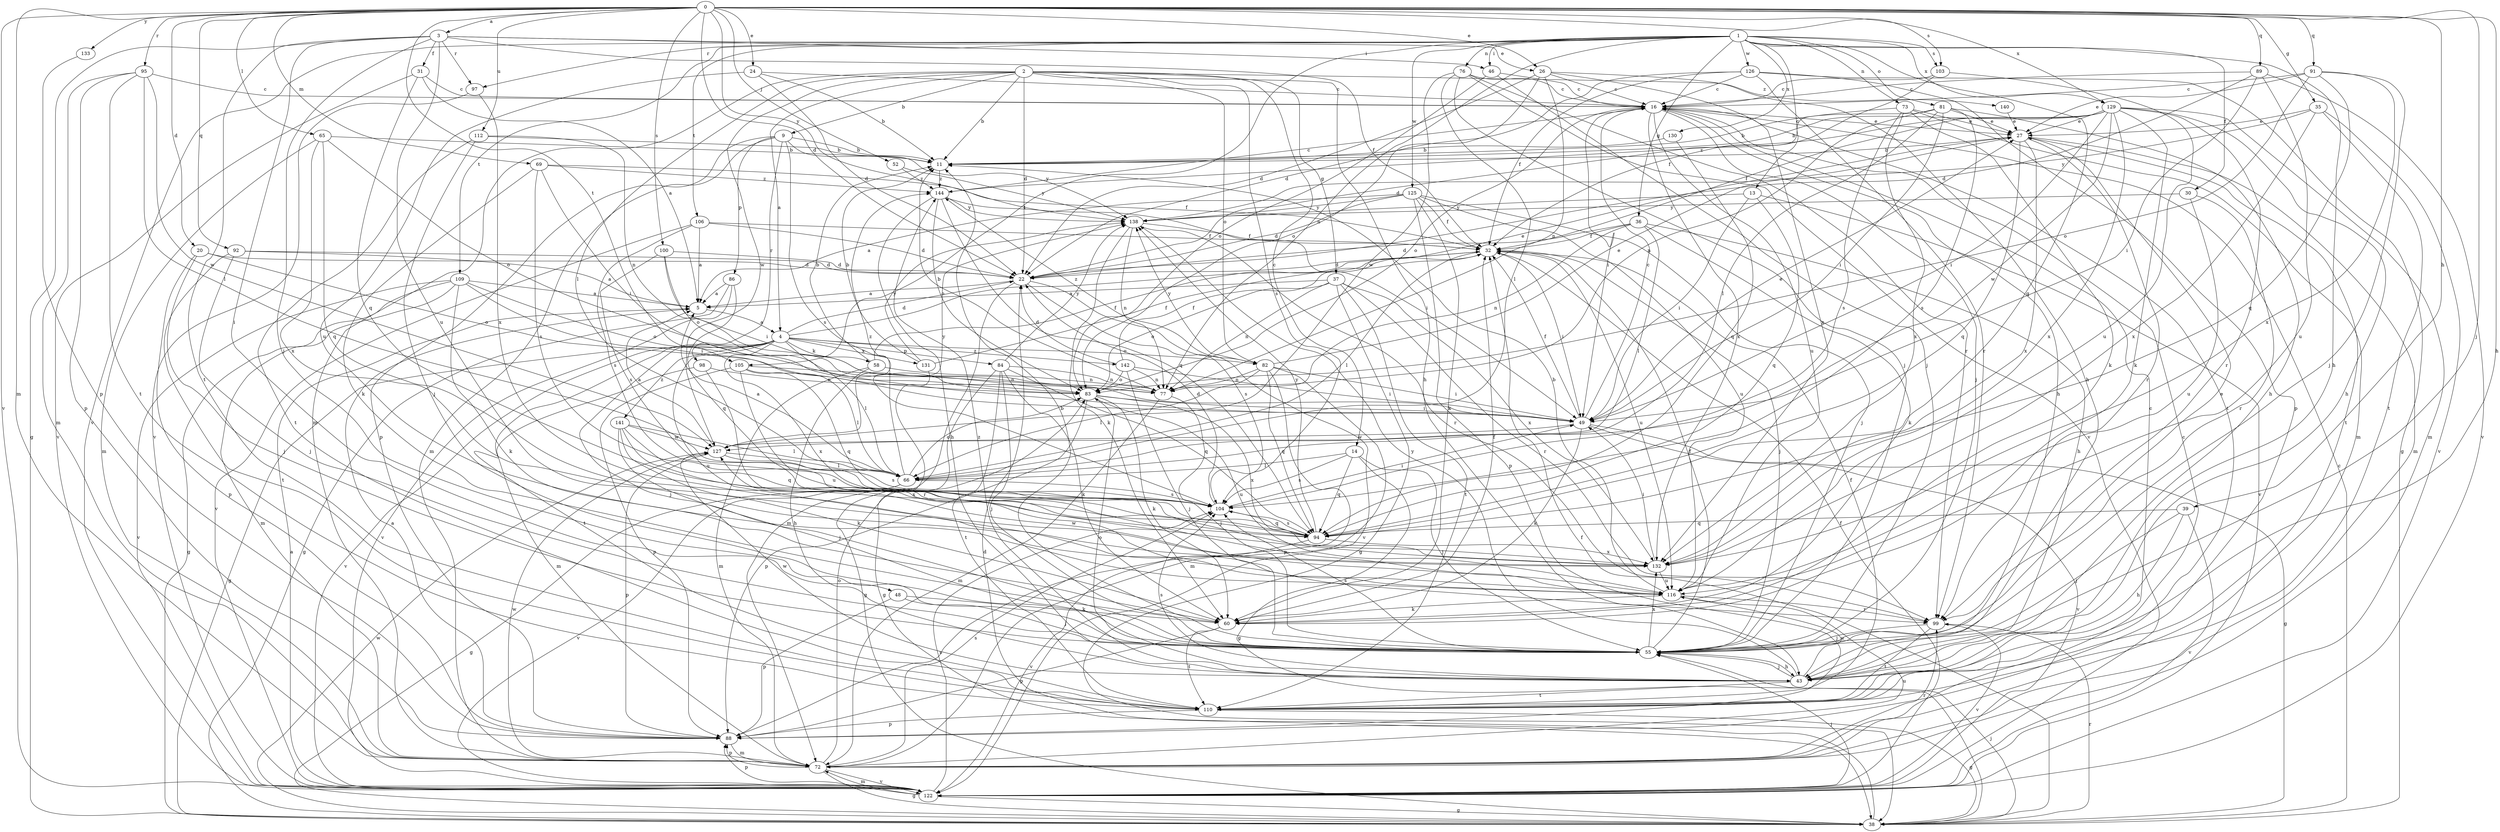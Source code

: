 strict digraph  {
0;
1;
2;
3;
4;
5;
9;
11;
13;
14;
16;
20;
22;
24;
26;
27;
30;
31;
32;
35;
36;
37;
38;
39;
43;
46;
48;
49;
52;
55;
58;
60;
65;
66;
69;
72;
73;
76;
77;
81;
82;
83;
84;
86;
88;
89;
91;
92;
94;
95;
97;
98;
99;
100;
103;
104;
105;
106;
109;
110;
112;
116;
122;
125;
126;
127;
129;
130;
131;
132;
133;
138;
140;
141;
142;
144;
0 -> 3  [label=a];
0 -> 20  [label=d];
0 -> 22  [label=d];
0 -> 24  [label=e];
0 -> 26  [label=e];
0 -> 35  [label=g];
0 -> 39  [label=h];
0 -> 43  [label=h];
0 -> 52  [label=j];
0 -> 55  [label=j];
0 -> 65  [label=l];
0 -> 69  [label=m];
0 -> 72  [label=m];
0 -> 89  [label=q];
0 -> 91  [label=q];
0 -> 92  [label=q];
0 -> 95  [label=r];
0 -> 100  [label=s];
0 -> 103  [label=s];
0 -> 105  [label=t];
0 -> 112  [label=u];
0 -> 122  [label=v];
0 -> 129  [label=x];
0 -> 133  [label=y];
0 -> 138  [label=y];
1 -> 13  [label=c];
1 -> 30  [label=f];
1 -> 36  [label=g];
1 -> 43  [label=h];
1 -> 46  [label=i];
1 -> 73  [label=n];
1 -> 76  [label=n];
1 -> 77  [label=n];
1 -> 81  [label=o];
1 -> 94  [label=q];
1 -> 97  [label=r];
1 -> 103  [label=s];
1 -> 105  [label=t];
1 -> 106  [label=t];
1 -> 109  [label=t];
1 -> 122  [label=v];
1 -> 125  [label=w];
1 -> 126  [label=w];
1 -> 129  [label=x];
1 -> 130  [label=x];
2 -> 4  [label=a];
2 -> 9  [label=b];
2 -> 11  [label=b];
2 -> 14  [label=c];
2 -> 22  [label=d];
2 -> 37  [label=g];
2 -> 43  [label=h];
2 -> 66  [label=l];
2 -> 72  [label=m];
2 -> 82  [label=o];
2 -> 104  [label=s];
2 -> 127  [label=w];
2 -> 140  [label=z];
3 -> 26  [label=e];
3 -> 31  [label=f];
3 -> 32  [label=f];
3 -> 38  [label=g];
3 -> 46  [label=i];
3 -> 48  [label=i];
3 -> 55  [label=j];
3 -> 97  [label=r];
3 -> 110  [label=t];
3 -> 116  [label=u];
4 -> 22  [label=d];
4 -> 27  [label=e];
4 -> 38  [label=g];
4 -> 55  [label=j];
4 -> 58  [label=k];
4 -> 66  [label=l];
4 -> 82  [label=o];
4 -> 84  [label=p];
4 -> 110  [label=t];
4 -> 116  [label=u];
4 -> 122  [label=v];
4 -> 131  [label=x];
4 -> 132  [label=x];
4 -> 141  [label=z];
4 -> 142  [label=z];
5 -> 4  [label=a];
9 -> 11  [label=b];
9 -> 72  [label=m];
9 -> 86  [label=p];
9 -> 88  [label=p];
9 -> 98  [label=r];
9 -> 104  [label=s];
9 -> 138  [label=y];
11 -> 144  [label=z];
13 -> 49  [label=i];
13 -> 94  [label=q];
13 -> 122  [label=v];
13 -> 138  [label=y];
14 -> 38  [label=g];
14 -> 55  [label=j];
14 -> 66  [label=l];
14 -> 94  [label=q];
14 -> 104  [label=s];
16 -> 27  [label=e];
16 -> 43  [label=h];
16 -> 49  [label=i];
16 -> 55  [label=j];
16 -> 83  [label=o];
16 -> 110  [label=t];
16 -> 116  [label=u];
16 -> 132  [label=x];
20 -> 22  [label=d];
20 -> 55  [label=j];
20 -> 83  [label=o];
20 -> 88  [label=p];
22 -> 5  [label=a];
22 -> 72  [label=m];
22 -> 104  [label=s];
22 -> 122  [label=v];
24 -> 11  [label=b];
24 -> 16  [label=c];
24 -> 22  [label=d];
24 -> 116  [label=u];
26 -> 16  [label=c];
26 -> 22  [label=d];
26 -> 43  [label=h];
26 -> 77  [label=n];
26 -> 83  [label=o];
26 -> 132  [label=x];
27 -> 11  [label=b];
27 -> 72  [label=m];
27 -> 94  [label=q];
27 -> 99  [label=r];
27 -> 110  [label=t];
27 -> 132  [label=x];
30 -> 99  [label=r];
30 -> 116  [label=u];
30 -> 138  [label=y];
31 -> 5  [label=a];
31 -> 16  [label=c];
31 -> 94  [label=q];
31 -> 122  [label=v];
32 -> 22  [label=d];
32 -> 49  [label=i];
32 -> 55  [label=j];
32 -> 66  [label=l];
32 -> 116  [label=u];
35 -> 27  [label=e];
35 -> 110  [label=t];
35 -> 122  [label=v];
35 -> 132  [label=x];
35 -> 138  [label=y];
36 -> 22  [label=d];
36 -> 32  [label=f];
36 -> 43  [label=h];
36 -> 60  [label=k];
36 -> 66  [label=l];
36 -> 77  [label=n];
37 -> 5  [label=a];
37 -> 38  [label=g];
37 -> 77  [label=n];
37 -> 83  [label=o];
37 -> 99  [label=r];
37 -> 110  [label=t];
37 -> 132  [label=x];
38 -> 16  [label=c];
38 -> 22  [label=d];
38 -> 32  [label=f];
38 -> 55  [label=j];
38 -> 99  [label=r];
38 -> 127  [label=w];
39 -> 43  [label=h];
39 -> 55  [label=j];
39 -> 94  [label=q];
39 -> 122  [label=v];
43 -> 55  [label=j];
43 -> 83  [label=o];
43 -> 104  [label=s];
43 -> 110  [label=t];
43 -> 116  [label=u];
43 -> 127  [label=w];
43 -> 138  [label=y];
43 -> 144  [label=z];
46 -> 16  [label=c];
46 -> 55  [label=j];
46 -> 83  [label=o];
48 -> 55  [label=j];
48 -> 60  [label=k];
48 -> 88  [label=p];
49 -> 16  [label=c];
49 -> 27  [label=e];
49 -> 32  [label=f];
49 -> 38  [label=g];
49 -> 60  [label=k];
49 -> 122  [label=v];
49 -> 127  [label=w];
52 -> 138  [label=y];
52 -> 144  [label=z];
55 -> 11  [label=b];
55 -> 27  [label=e];
55 -> 32  [label=f];
55 -> 43  [label=h];
55 -> 104  [label=s];
55 -> 132  [label=x];
58 -> 11  [label=b];
58 -> 32  [label=f];
58 -> 43  [label=h];
58 -> 72  [label=m];
58 -> 77  [label=n];
60 -> 32  [label=f];
60 -> 88  [label=p];
60 -> 110  [label=t];
65 -> 11  [label=b];
65 -> 72  [label=m];
65 -> 83  [label=o];
65 -> 94  [label=q];
65 -> 132  [label=x];
66 -> 5  [label=a];
66 -> 38  [label=g];
66 -> 83  [label=o];
66 -> 104  [label=s];
66 -> 122  [label=v];
66 -> 144  [label=z];
69 -> 32  [label=f];
69 -> 49  [label=i];
69 -> 60  [label=k];
69 -> 104  [label=s];
69 -> 144  [label=z];
72 -> 16  [label=c];
72 -> 38  [label=g];
72 -> 83  [label=o];
72 -> 88  [label=p];
72 -> 99  [label=r];
72 -> 104  [label=s];
72 -> 116  [label=u];
72 -> 122  [label=v];
72 -> 127  [label=w];
73 -> 11  [label=b];
73 -> 27  [label=e];
73 -> 60  [label=k];
73 -> 72  [label=m];
73 -> 104  [label=s];
73 -> 132  [label=x];
76 -> 16  [label=c];
76 -> 55  [label=j];
76 -> 66  [label=l];
76 -> 99  [label=r];
76 -> 122  [label=v];
76 -> 127  [label=w];
77 -> 11  [label=b];
77 -> 55  [label=j];
77 -> 72  [label=m];
81 -> 22  [label=d];
81 -> 27  [label=e];
81 -> 43  [label=h];
81 -> 49  [label=i];
81 -> 66  [label=l];
81 -> 77  [label=n];
81 -> 104  [label=s];
82 -> 27  [label=e];
82 -> 49  [label=i];
82 -> 66  [label=l];
82 -> 72  [label=m];
82 -> 77  [label=n];
82 -> 88  [label=p];
82 -> 94  [label=q];
82 -> 138  [label=y];
82 -> 144  [label=z];
83 -> 49  [label=i];
83 -> 60  [label=k];
83 -> 88  [label=p];
83 -> 116  [label=u];
83 -> 132  [label=x];
84 -> 38  [label=g];
84 -> 55  [label=j];
84 -> 60  [label=k];
84 -> 77  [label=n];
84 -> 94  [label=q];
84 -> 110  [label=t];
84 -> 138  [label=y];
86 -> 5  [label=a];
86 -> 38  [label=g];
86 -> 94  [label=q];
86 -> 122  [label=v];
88 -> 5  [label=a];
88 -> 72  [label=m];
89 -> 16  [label=c];
89 -> 22  [label=d];
89 -> 49  [label=i];
89 -> 116  [label=u];
89 -> 122  [label=v];
91 -> 16  [label=c];
91 -> 27  [label=e];
91 -> 55  [label=j];
91 -> 83  [label=o];
91 -> 94  [label=q];
91 -> 132  [label=x];
92 -> 5  [label=a];
92 -> 22  [label=d];
92 -> 55  [label=j];
92 -> 110  [label=t];
94 -> 104  [label=s];
94 -> 122  [label=v];
94 -> 132  [label=x];
94 -> 138  [label=y];
95 -> 16  [label=c];
95 -> 66  [label=l];
95 -> 72  [label=m];
95 -> 88  [label=p];
95 -> 110  [label=t];
95 -> 127  [label=w];
97 -> 122  [label=v];
97 -> 132  [label=x];
98 -> 72  [label=m];
98 -> 77  [label=n];
98 -> 99  [label=r];
99 -> 55  [label=j];
99 -> 110  [label=t];
99 -> 122  [label=v];
100 -> 22  [label=d];
100 -> 49  [label=i];
100 -> 83  [label=o];
100 -> 104  [label=s];
103 -> 16  [label=c];
103 -> 32  [label=f];
103 -> 116  [label=u];
104 -> 22  [label=d];
104 -> 49  [label=i];
104 -> 94  [label=q];
105 -> 66  [label=l];
105 -> 77  [label=n];
105 -> 88  [label=p];
105 -> 94  [label=q];
105 -> 116  [label=u];
106 -> 5  [label=a];
106 -> 22  [label=d];
106 -> 32  [label=f];
106 -> 104  [label=s];
106 -> 122  [label=v];
109 -> 5  [label=a];
109 -> 38  [label=g];
109 -> 49  [label=i];
109 -> 60  [label=k];
109 -> 72  [label=m];
109 -> 83  [label=o];
109 -> 122  [label=v];
110 -> 16  [label=c];
110 -> 32  [label=f];
110 -> 38  [label=g];
110 -> 88  [label=p];
112 -> 11  [label=b];
112 -> 55  [label=j];
112 -> 77  [label=n];
112 -> 110  [label=t];
116 -> 11  [label=b];
116 -> 60  [label=k];
116 -> 99  [label=r];
116 -> 127  [label=w];
122 -> 5  [label=a];
122 -> 32  [label=f];
122 -> 38  [label=g];
122 -> 55  [label=j];
122 -> 72  [label=m];
122 -> 88  [label=p];
122 -> 104  [label=s];
125 -> 5  [label=a];
125 -> 22  [label=d];
125 -> 32  [label=f];
125 -> 55  [label=j];
125 -> 60  [label=k];
125 -> 88  [label=p];
125 -> 116  [label=u];
125 -> 138  [label=y];
126 -> 16  [label=c];
126 -> 22  [label=d];
126 -> 32  [label=f];
126 -> 38  [label=g];
126 -> 88  [label=p];
126 -> 99  [label=r];
127 -> 5  [label=a];
127 -> 66  [label=l];
127 -> 88  [label=p];
127 -> 104  [label=s];
127 -> 138  [label=y];
129 -> 11  [label=b];
129 -> 27  [label=e];
129 -> 32  [label=f];
129 -> 43  [label=h];
129 -> 49  [label=i];
129 -> 60  [label=k];
129 -> 72  [label=m];
129 -> 99  [label=r];
129 -> 127  [label=w];
129 -> 132  [label=x];
129 -> 144  [label=z];
130 -> 11  [label=b];
130 -> 94  [label=q];
131 -> 11  [label=b];
131 -> 32  [label=f];
131 -> 38  [label=g];
131 -> 138  [label=y];
132 -> 49  [label=i];
132 -> 116  [label=u];
133 -> 88  [label=p];
138 -> 32  [label=f];
138 -> 60  [label=k];
138 -> 77  [label=n];
138 -> 99  [label=r];
140 -> 27  [label=e];
141 -> 55  [label=j];
141 -> 60  [label=k];
141 -> 66  [label=l];
141 -> 94  [label=q];
141 -> 127  [label=w];
141 -> 132  [label=x];
142 -> 22  [label=d];
142 -> 32  [label=f];
142 -> 49  [label=i];
142 -> 55  [label=j];
142 -> 77  [label=n];
142 -> 83  [label=o];
144 -> 16  [label=c];
144 -> 43  [label=h];
144 -> 49  [label=i];
144 -> 83  [label=o];
144 -> 94  [label=q];
144 -> 138  [label=y];
}
